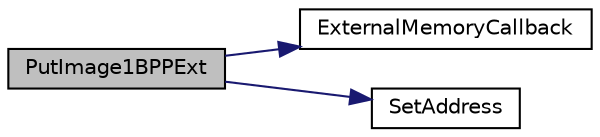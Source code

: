 digraph "PutImage1BPPExt"
{
  edge [fontname="Helvetica",fontsize="10",labelfontname="Helvetica",labelfontsize="10"];
  node [fontname="Helvetica",fontsize="10",shape=record];
  rankdir="LR";
  Node1 [label="PutImage1BPPExt",height=0.2,width=0.4,color="black", fillcolor="grey75", style="filled", fontcolor="black"];
  Node1 -> Node2 [color="midnightblue",fontsize="10",style="solid",fontname="Helvetica"];
  Node2 [label="ExternalMemoryCallback",height=0.2,width=0.4,color="black", fillcolor="white", style="filled",URL="$_primitive_8h.html#ae99cb247f7820909774ce7f4d345fc55"];
  Node1 -> Node3 [color="midnightblue",fontsize="10",style="solid",fontname="Helvetica"];
  Node3 [label="SetAddress",height=0.2,width=0.4,color="black", fillcolor="white", style="filled",URL="$_h_x8347_8c.html#a96d033201a951712cecf928207d4a49b"];
}
